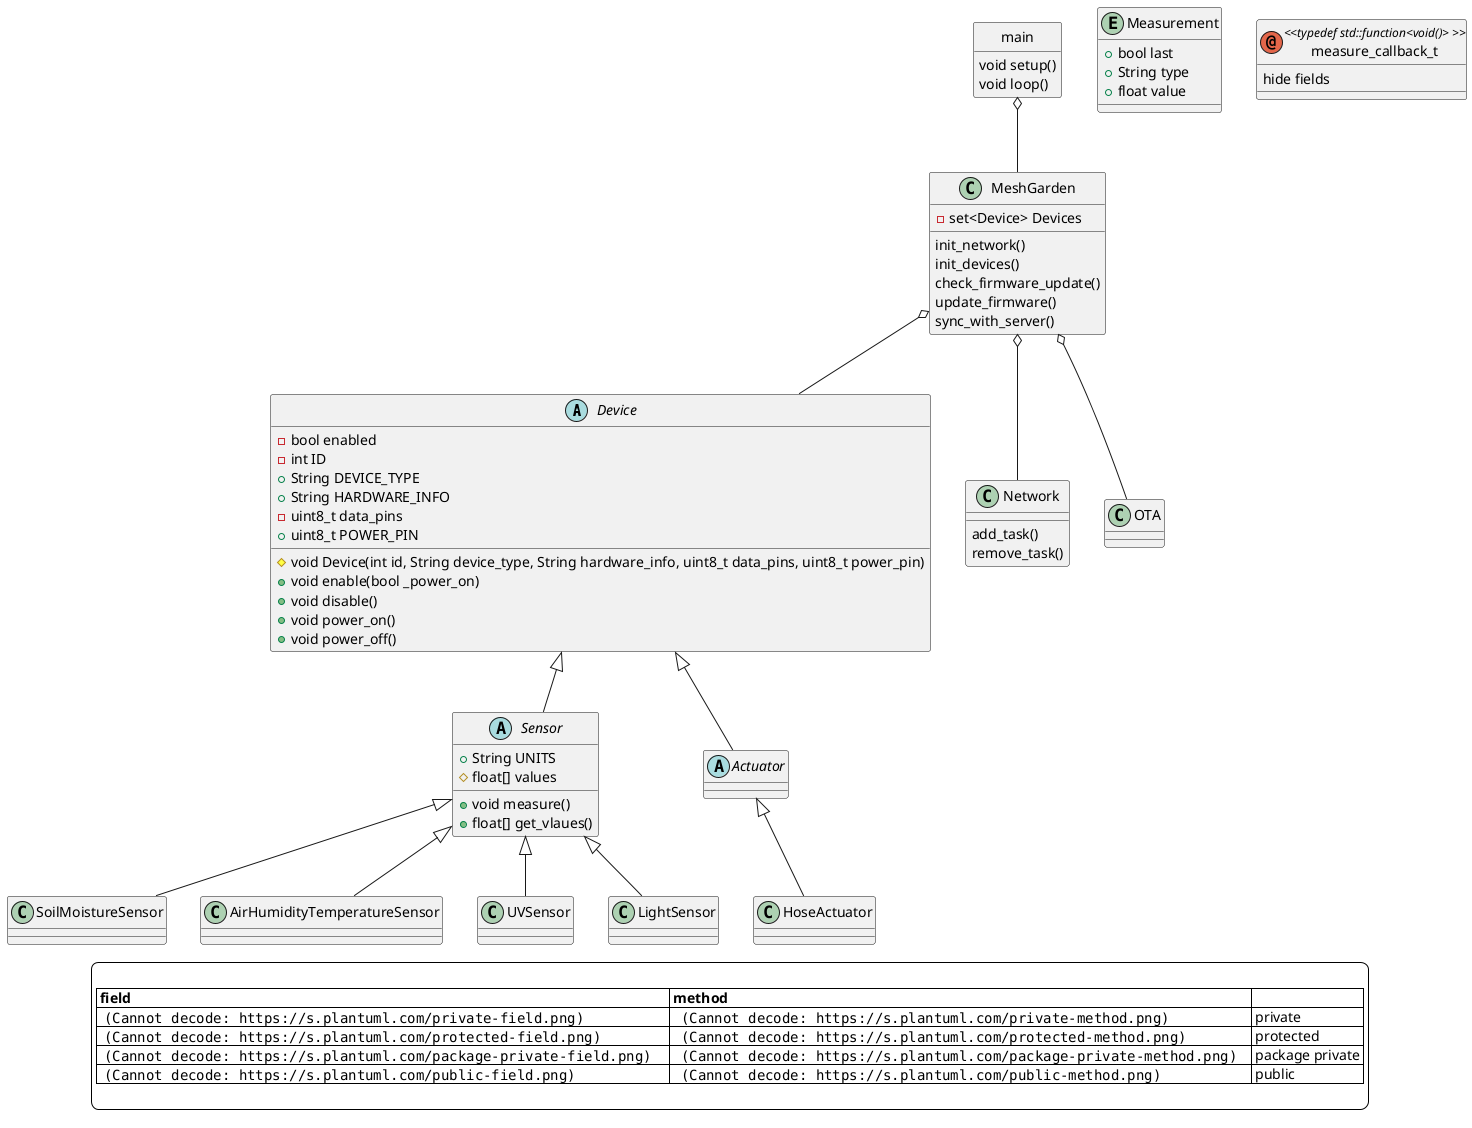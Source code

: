 @startuml MeshGarden Classes

abstract Device{
    - bool enabled
    - int ID 
    + String DEVICE_TYPE 
    + String HARDWARE_INFO
    - uint8_t data_pins
    + uint8_t POWER_PIN


    # void Device(int id, String device_type, String hardware_info, uint8_t data_pins, uint8_t power_pin)
    + void enable(bool _power_on)
    + void disable()
    + void power_on()
    + void power_off()
}

abstract Sensor{
    + String UNITS
    # float[] values

    + void measure()
    + float[] get_vlaues()
}

entity Measurement{
    + bool last
    + String type
    + float value
}

annotation measure_callback_t <<typedef std::function<void()> >> {
    hide fields
}

    ' hide members
abstract Actuator{}

class SoilMoistureSensor{}

class AirHumidityTemperatureSensor{}

class UVSensor{}

class LightSensor{}

class HoseActuator{}

class Network{
    add_task()
    remove_task()
}

class MeshGarden{
    - set<Device> Devices
    
    init_network()
    init_devices()
    check_firmware_update()
    update_firmware()
    sync_with_server()
}

class OTA{}

class main{
    void setup()
    void loop()
}
hide main circle
hide main fields


Device <|-- Sensor
Device <|-- Actuator
Sensor <|-- SoilMoistureSensor
Sensor <|-- AirHumidityTemperatureSensor
Sensor <|-- UVSensor
Sensor <|-- LightSensor
Actuator <|-- HoseActuator

main o-- MeshGarden
MeshGarden o-- OTA
MeshGarden o-- Network
MeshGarden o-- Device



skinparam legendBackgroundColor #ffffff
legend

|= field |= method |=  |
|  <img:https://s.plantuml.com/private-field.png>     |   <img:https://s.plantuml.com/private-method.png>     | private |
|  <img:https://s.plantuml.com/protected-field.png>   |   <img:https://s.plantuml.com/protected-method.png>   | protected |
|  <img:https://s.plantuml.com/package-private-field.png>     |   <img:https://s.plantuml.com/package-private-method.png>    | package private |
|  <img:https://s.plantuml.com/public-field.png>     |   <img:https://s.plantuml.com/public-method.png>     | public |

endlegend

@enduml

